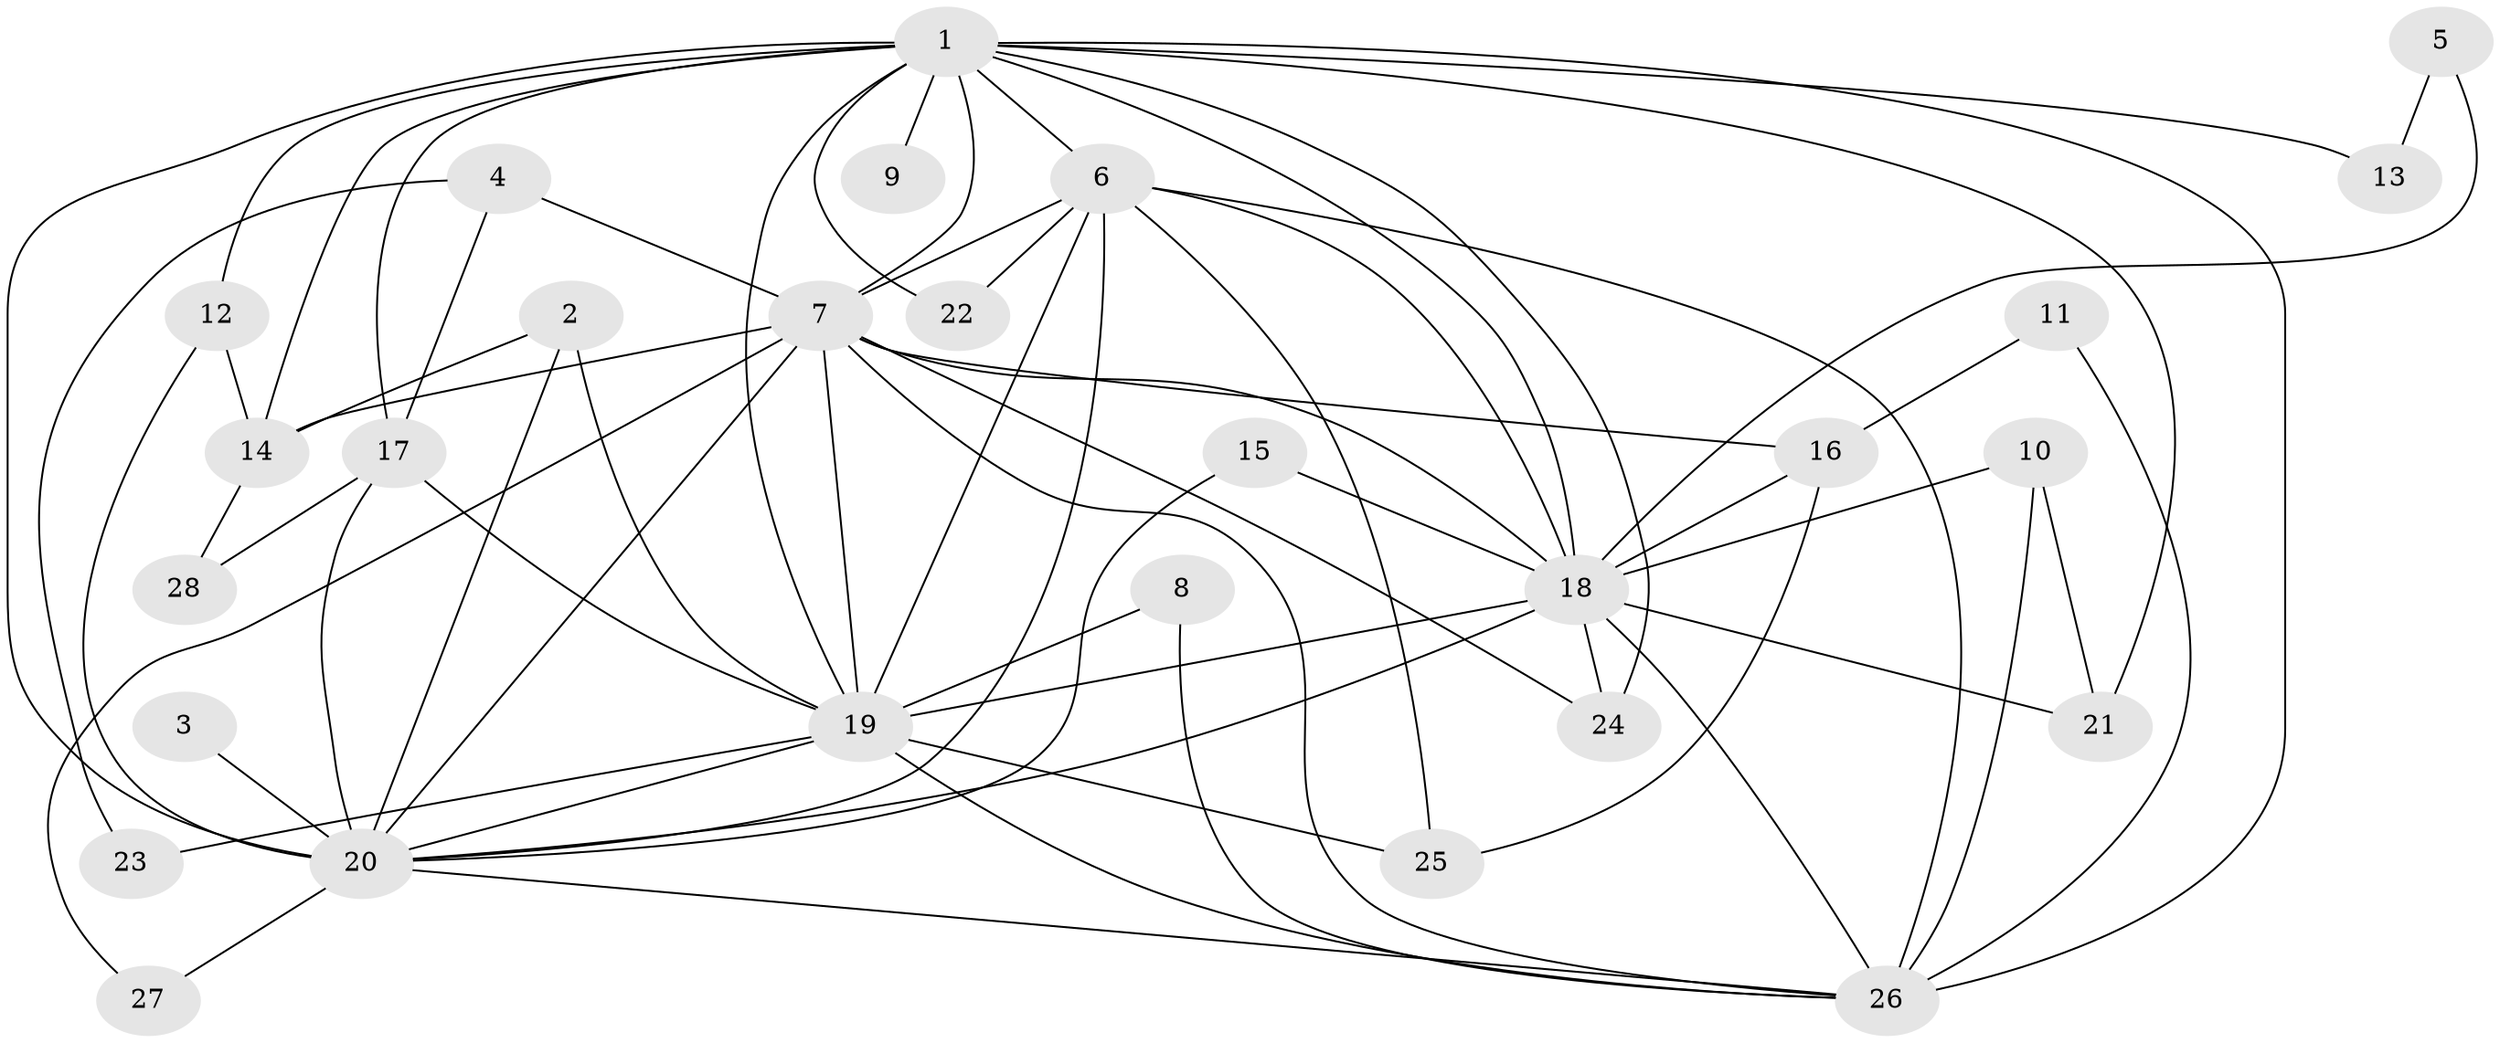 // original degree distribution, {13: 0.03636363636363636, 17: 0.01818181818181818, 19: 0.01818181818181818, 15: 0.03636363636363636, 12: 0.01818181818181818, 14: 0.01818181818181818, 24: 0.01818181818181818, 11: 0.01818181818181818, 5: 0.05454545454545454, 4: 0.05454545454545454, 2: 0.4909090909090909, 3: 0.21818181818181817}
// Generated by graph-tools (version 1.1) at 2025/25/03/09/25 03:25:43]
// undirected, 28 vertices, 66 edges
graph export_dot {
graph [start="1"]
  node [color=gray90,style=filled];
  1;
  2;
  3;
  4;
  5;
  6;
  7;
  8;
  9;
  10;
  11;
  12;
  13;
  14;
  15;
  16;
  17;
  18;
  19;
  20;
  21;
  22;
  23;
  24;
  25;
  26;
  27;
  28;
  1 -- 6 [weight=3.0];
  1 -- 7 [weight=3.0];
  1 -- 9 [weight=2.0];
  1 -- 12 [weight=1.0];
  1 -- 13 [weight=3.0];
  1 -- 14 [weight=1.0];
  1 -- 17 [weight=1.0];
  1 -- 18 [weight=3.0];
  1 -- 19 [weight=7.0];
  1 -- 20 [weight=5.0];
  1 -- 21 [weight=2.0];
  1 -- 22 [weight=1.0];
  1 -- 24 [weight=1.0];
  1 -- 26 [weight=3.0];
  2 -- 14 [weight=1.0];
  2 -- 19 [weight=1.0];
  2 -- 20 [weight=1.0];
  3 -- 20 [weight=1.0];
  4 -- 7 [weight=1.0];
  4 -- 17 [weight=1.0];
  4 -- 23 [weight=1.0];
  5 -- 13 [weight=1.0];
  5 -- 18 [weight=1.0];
  6 -- 7 [weight=1.0];
  6 -- 18 [weight=1.0];
  6 -- 19 [weight=2.0];
  6 -- 20 [weight=1.0];
  6 -- 22 [weight=1.0];
  6 -- 25 [weight=1.0];
  6 -- 26 [weight=2.0];
  7 -- 14 [weight=1.0];
  7 -- 16 [weight=1.0];
  7 -- 18 [weight=2.0];
  7 -- 19 [weight=2.0];
  7 -- 20 [weight=2.0];
  7 -- 24 [weight=1.0];
  7 -- 26 [weight=1.0];
  7 -- 27 [weight=1.0];
  8 -- 19 [weight=2.0];
  8 -- 26 [weight=1.0];
  10 -- 18 [weight=1.0];
  10 -- 21 [weight=1.0];
  10 -- 26 [weight=1.0];
  11 -- 16 [weight=1.0];
  11 -- 26 [weight=1.0];
  12 -- 14 [weight=1.0];
  12 -- 20 [weight=1.0];
  14 -- 28 [weight=1.0];
  15 -- 18 [weight=1.0];
  15 -- 20 [weight=1.0];
  16 -- 18 [weight=2.0];
  16 -- 25 [weight=1.0];
  17 -- 19 [weight=1.0];
  17 -- 20 [weight=1.0];
  17 -- 28 [weight=1.0];
  18 -- 19 [weight=4.0];
  18 -- 20 [weight=2.0];
  18 -- 21 [weight=2.0];
  18 -- 24 [weight=1.0];
  18 -- 26 [weight=2.0];
  19 -- 20 [weight=2.0];
  19 -- 23 [weight=1.0];
  19 -- 25 [weight=1.0];
  19 -- 26 [weight=2.0];
  20 -- 26 [weight=1.0];
  20 -- 27 [weight=1.0];
}
